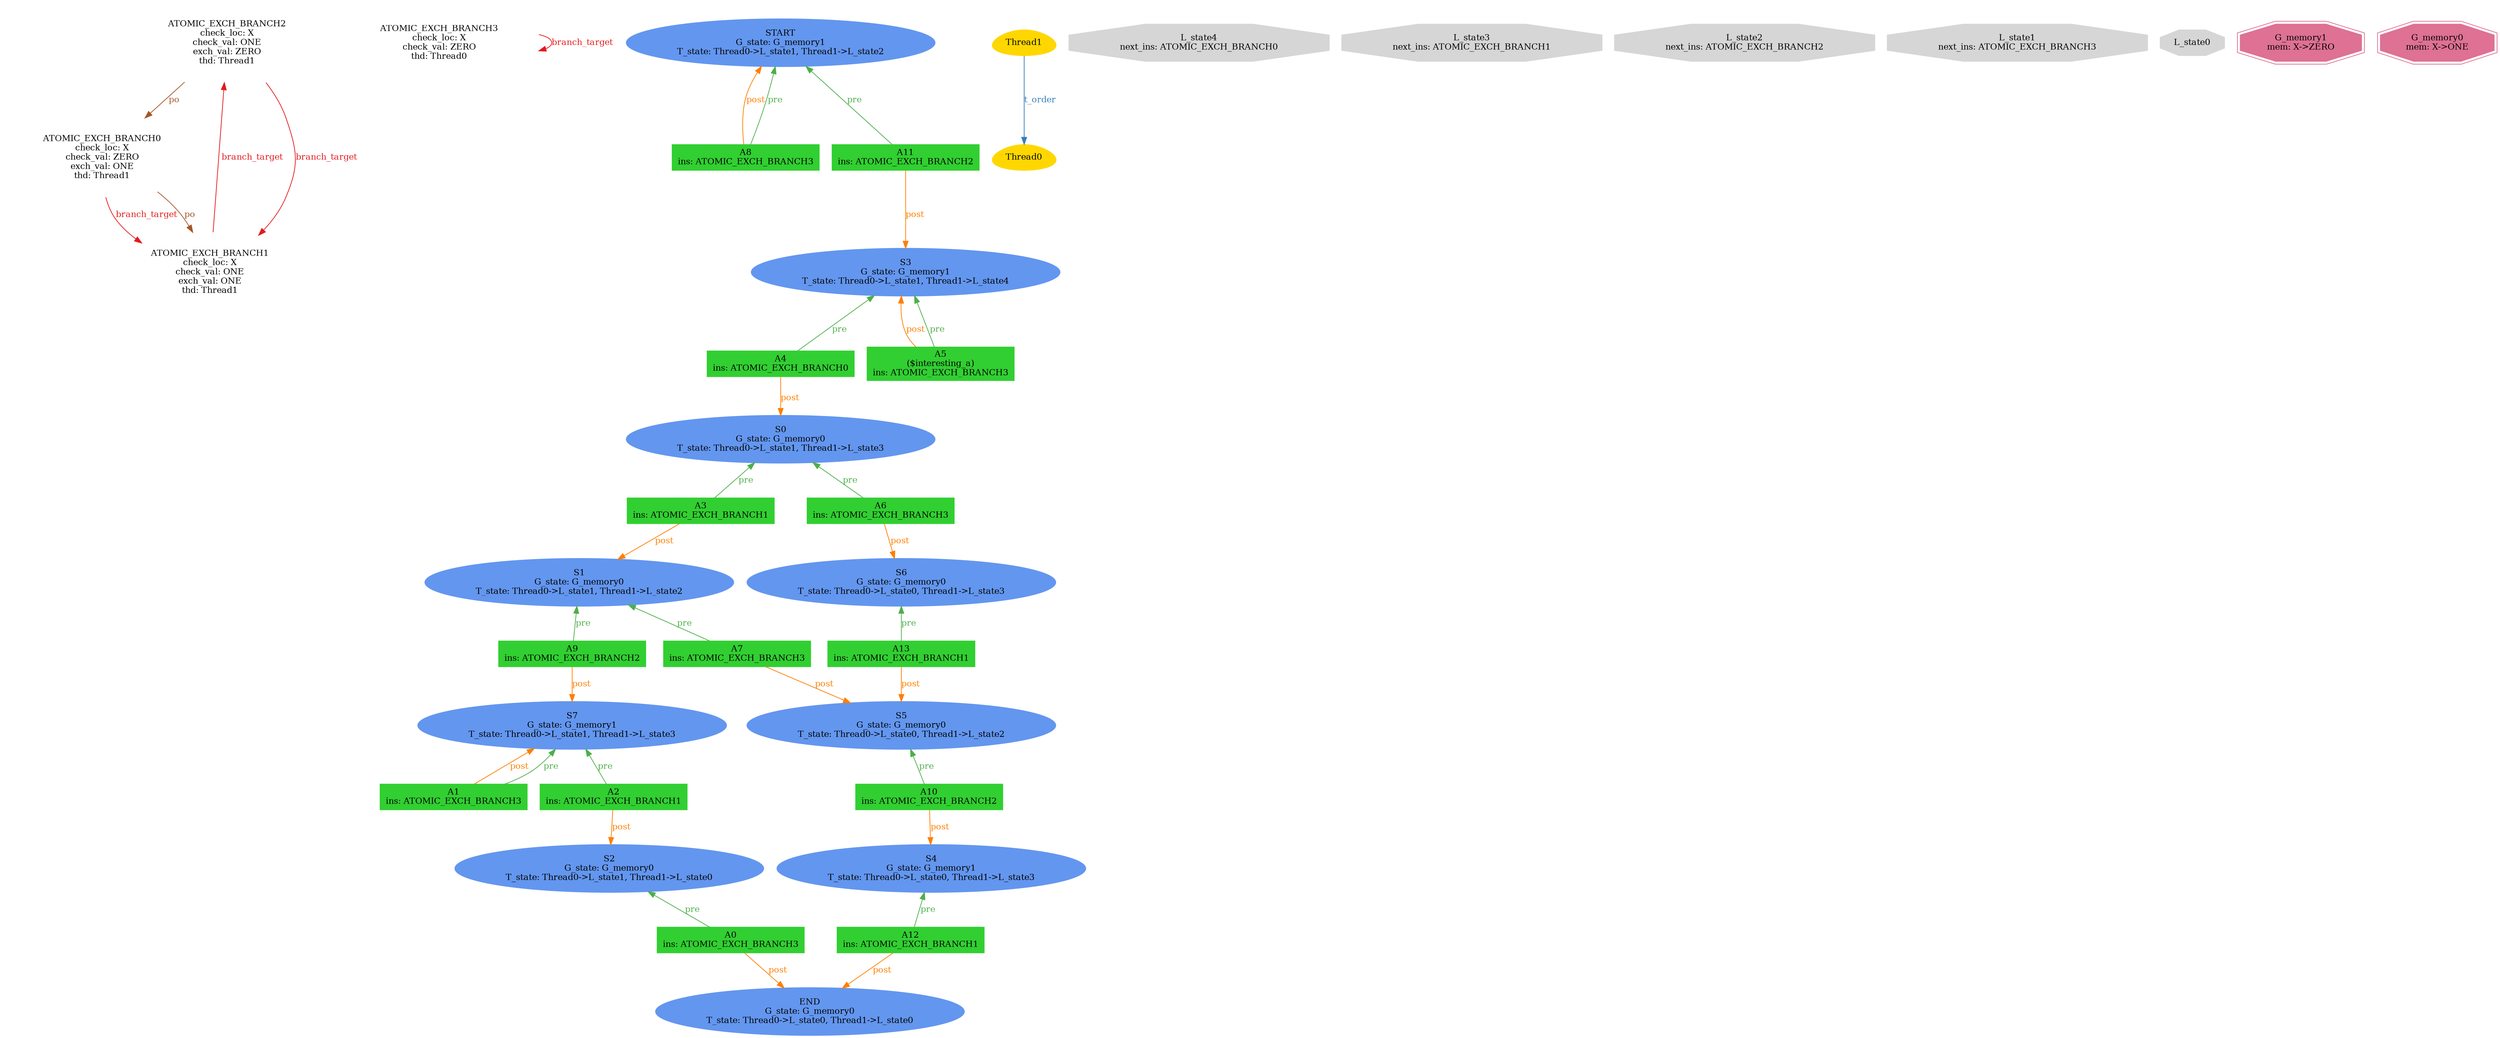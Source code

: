 digraph "graph" {
graph [fontsize=12]
node [fontsize=12]
edge [fontsize=12]
rankdir=TB;
"N25" -> "N24" [uuid = "<ATOMIC_EXCH_BRANCH0, ATOMIC_EXCH_BRANCH1>", color = "#e41a1c", fontcolor = "#e41a1c", style = "solid", label = "branch_target", dir = "forward", weight = "1"]
"N28" -> "N24" [uuid = "<ATOMIC_EXCH_BRANCH1, ATOMIC_EXCH_BRANCH2>", color = "#e41a1c", fontcolor = "#e41a1c", style = "solid", label = "branch_target", dir = "back", weight = "1"]
"N28" -> "N24" [uuid = "<ATOMIC_EXCH_BRANCH2, ATOMIC_EXCH_BRANCH1>", color = "#e41a1c", fontcolor = "#e41a1c", style = "solid", label = "branch_target", dir = "forward", weight = "1"]
"N21" -> "N21" [uuid = "<ATOMIC_EXCH_BRANCH3, ATOMIC_EXCH_BRANCH3>", color = "#e41a1c", fontcolor = "#e41a1c", style = "solid", label = "branch_target", dir = "forward", weight = "1"]
"N25" -> "N24" [uuid = "<ATOMIC_EXCH_BRANCH0, ATOMIC_EXCH_BRANCH1>", color = "#a65628", fontcolor = "#a65628", style = "solid", label = "po", dir = "forward", weight = "1"]
"N28" -> "N25" [uuid = "<ATOMIC_EXCH_BRANCH2, ATOMIC_EXCH_BRANCH0>", color = "#a65628", fontcolor = "#a65628", style = "solid", label = "po", dir = "forward", weight = "1"]
"N18" -> "N9" [uuid = "<A0, END>", color = "#ff7f00", fontcolor = "#ff7f00", style = "solid", label = "post", dir = "forward", weight = "1"]
"N27" -> "N26" [uuid = "<A1, S7>", color = "#ff7f00", fontcolor = "#ff7f00", style = "solid", label = "post", dir = "back", weight = "1"]
"N20" -> "N19" [uuid = "<A2, S2>", color = "#ff7f00", fontcolor = "#ff7f00", style = "solid", label = "post", dir = "forward", weight = "1"]
"N31" -> "N30" [uuid = "<A3, S1>", color = "#ff7f00", fontcolor = "#ff7f00", style = "solid", label = "post", dir = "forward", weight = "1"]
"N33" -> "N32" [uuid = "<A4, S0>", color = "#ff7f00", fontcolor = "#ff7f00", style = "solid", label = "post", dir = "forward", weight = "1"]
"N34" -> "N23" [uuid = "<A5, S3>", color = "#ff7f00", fontcolor = "#ff7f00", style = "solid", label = "post", dir = "back", weight = "1"]
"N16" -> "N15" [uuid = "<A6, S6>", color = "#ff7f00", fontcolor = "#ff7f00", style = "solid", label = "post", dir = "forward", weight = "1"]
"N17" -> "N13" [uuid = "<A7, S5>", color = "#ff7f00", fontcolor = "#ff7f00", style = "solid", label = "post", dir = "forward", weight = "1"]
"N36" -> "N22" [uuid = "<A8, START>", color = "#ff7f00", fontcolor = "#ff7f00", style = "solid", label = "post", dir = "back", weight = "1"]
"N29" -> "N27" [uuid = "<A9, S7>", color = "#ff7f00", fontcolor = "#ff7f00", style = "solid", label = "post", dir = "forward", weight = "1"]
"N12" -> "N11" [uuid = "<A10, S4>", color = "#ff7f00", fontcolor = "#ff7f00", style = "solid", label = "post", dir = "forward", weight = "1"]
"N35" -> "N34" [uuid = "<A11, S3>", color = "#ff7f00", fontcolor = "#ff7f00", style = "solid", label = "post", dir = "forward", weight = "1"]
"N10" -> "N9" [uuid = "<A12, END>", color = "#ff7f00", fontcolor = "#ff7f00", style = "solid", label = "post", dir = "forward", weight = "1"]
"N14" -> "N13" [uuid = "<A13, S5>", color = "#ff7f00", fontcolor = "#ff7f00", style = "solid", label = "post", dir = "forward", weight = "1"]
"N19" -> "N18" [uuid = "<A0, S2>", color = "#4daf4a", fontcolor = "#4daf4a", style = "solid", label = "pre", dir = "back", weight = "1"]
"N27" -> "N26" [uuid = "<A1, S7>", color = "#4daf4a", fontcolor = "#4daf4a", style = "solid", label = "pre", dir = "back", weight = "1"]
"N27" -> "N20" [uuid = "<A2, S7>", color = "#4daf4a", fontcolor = "#4daf4a", style = "solid", label = "pre", dir = "back", weight = "1"]
"N32" -> "N31" [uuid = "<A3, S0>", color = "#4daf4a", fontcolor = "#4daf4a", style = "solid", label = "pre", dir = "back", weight = "1"]
"N34" -> "N33" [uuid = "<A4, S3>", color = "#4daf4a", fontcolor = "#4daf4a", style = "solid", label = "pre", dir = "back", weight = "1"]
"N34" -> "N23" [uuid = "<A5, S3>", color = "#4daf4a", fontcolor = "#4daf4a", style = "solid", label = "pre", dir = "back", weight = "1"]
"N32" -> "N16" [uuid = "<A6, S0>", color = "#4daf4a", fontcolor = "#4daf4a", style = "solid", label = "pre", dir = "back", weight = "1"]
"N30" -> "N17" [uuid = "<A7, S1>", color = "#4daf4a", fontcolor = "#4daf4a", style = "solid", label = "pre", dir = "back", weight = "1"]
"N36" -> "N22" [uuid = "<A8, START>", color = "#4daf4a", fontcolor = "#4daf4a", style = "solid", label = "pre", dir = "back", weight = "1"]
"N30" -> "N29" [uuid = "<A9, S1>", color = "#4daf4a", fontcolor = "#4daf4a", style = "solid", label = "pre", dir = "back", weight = "1"]
"N13" -> "N12" [uuid = "<A10, S5>", color = "#4daf4a", fontcolor = "#4daf4a", style = "solid", label = "pre", dir = "back", weight = "1"]
"N36" -> "N35" [uuid = "<A11, START>", color = "#4daf4a", fontcolor = "#4daf4a", style = "solid", label = "pre", dir = "back", weight = "1"]
"N11" -> "N10" [uuid = "<A12, S4>", color = "#4daf4a", fontcolor = "#4daf4a", style = "solid", label = "pre", dir = "back", weight = "1"]
"N15" -> "N14" [uuid = "<A13, S6>", color = "#4daf4a", fontcolor = "#4daf4a", style = "solid", label = "pre", dir = "back", weight = "1"]
"N8" -> "N7" [uuid = "<Thread1, Thread0>", color = "#377eb8", fontcolor = "#377eb8", style = "solid", label = "t_order", dir = "forward", weight = "1"]
"N0" [uuid="L_state4", label="L_state4\nnext_ins: ATOMIC_EXCH_BRANCH0", color="#d6d6d6", fontcolor = "#000000", shape = "octagon", style = "filled, solid"]
"N1" [uuid="L_state3", label="L_state3\nnext_ins: ATOMIC_EXCH_BRANCH1", color="#d6d6d6", fontcolor = "#000000", shape = "octagon", style = "filled, solid"]
"N2" [uuid="L_state2", label="L_state2\nnext_ins: ATOMIC_EXCH_BRANCH2", color="#d6d6d6", fontcolor = "#000000", shape = "octagon", style = "filled, solid"]
"N3" [uuid="L_state1", label="L_state1\nnext_ins: ATOMIC_EXCH_BRANCH3", color="#d6d6d6", fontcolor = "#000000", shape = "octagon", style = "filled, solid"]
"N4" [uuid="L_state0", label="L_state0", color="#d6d6d6", fontcolor = "#000000", shape = "octagon", style = "filled, solid"]
"N5" [uuid="G_memory1", label="G_memory1\nmem: X->ZERO", color="#de7194", fontcolor = "#000000", shape = "doubleoctagon", style = "filled, solid"]
"N6" [uuid="G_memory0", label="G_memory0\nmem: X->ONE", color="#de7194", fontcolor = "#000000", shape = "doubleoctagon", style = "filled, solid"]
"N7" [uuid="Thread0", label="Thread0", color="#ffd700", fontcolor = "#000000", shape = "egg", style = "filled, solid"]
"N8" [uuid="Thread1", label="Thread1", color="#ffd700", fontcolor = "#000000", shape = "egg", style = "filled, solid"]
"N9" [uuid="END", label="END\nG_state: G_memory0\nT_state: Thread0->L_state0, Thread1->L_state0", color="#6396ef", fontcolor = "#000000", shape = "ellipse", style = "filled, solid"]
"N10" [uuid="A12", label="A12\nins: ATOMIC_EXCH_BRANCH1", color="#31cf31", fontcolor = "#000000", shape = "box", style = "filled, solid"]
"N11" [uuid="S4", label="S4\nG_state: G_memory1\nT_state: Thread0->L_state0, Thread1->L_state3", color="#6396ef", fontcolor = "#000000", shape = "ellipse", style = "filled, solid"]
"N12" [uuid="A10", label="A10\nins: ATOMIC_EXCH_BRANCH2", color="#31cf31", fontcolor = "#000000", shape = "box", style = "filled, solid"]
"N13" [uuid="S5", label="S5\nG_state: G_memory0\nT_state: Thread0->L_state0, Thread1->L_state2", color="#6396ef", fontcolor = "#000000", shape = "ellipse", style = "filled, solid"]
"N14" [uuid="A13", label="A13\nins: ATOMIC_EXCH_BRANCH1", color="#31cf31", fontcolor = "#000000", shape = "box", style = "filled, solid"]
"N15" [uuid="S6", label="S6\nG_state: G_memory0\nT_state: Thread0->L_state0, Thread1->L_state3", color="#6396ef", fontcolor = "#000000", shape = "ellipse", style = "filled, solid"]
"N16" [uuid="A6", label="A6\nins: ATOMIC_EXCH_BRANCH3", color="#31cf31", fontcolor = "#000000", shape = "box", style = "filled, solid"]
"N17" [uuid="A7", label="A7\nins: ATOMIC_EXCH_BRANCH3", color="#31cf31", fontcolor = "#000000", shape = "box", style = "filled, solid"]
"N18" [uuid="A0", label="A0\nins: ATOMIC_EXCH_BRANCH3", color="#31cf31", fontcolor = "#000000", shape = "box", style = "filled, solid"]
"N19" [uuid="S2", label="S2\nG_state: G_memory0\nT_state: Thread0->L_state1, Thread1->L_state0", color="#6396ef", fontcolor = "#000000", shape = "ellipse", style = "filled, solid"]
"N20" [uuid="A2", label="A2\nins: ATOMIC_EXCH_BRANCH1", color="#31cf31", fontcolor = "#000000", shape = "box", style = "filled, solid"]
"N21" [uuid="ATOMIC_EXCH_BRANCH3", label="ATOMIC_EXCH_BRANCH3\ncheck_loc: X\ncheck_val: ZERO\nthd: Thread0", color="#ffffff", fontcolor = "#000000", shape = "octagon", style = "filled, solid"]
"N22" [uuid="A8", label="A8\nins: ATOMIC_EXCH_BRANCH3", color="#31cf31", fontcolor = "#000000", shape = "box", style = "filled, solid"]
"N23" [uuid="A5", label="A5\n($interesting_a)\nins: ATOMIC_EXCH_BRANCH3", color="#31cf31", fontcolor = "#000000", shape = "box", style = "filled, solid"]
"N24" [uuid="ATOMIC_EXCH_BRANCH1", label="ATOMIC_EXCH_BRANCH1\ncheck_loc: X\ncheck_val: ONE\nexch_val: ONE\nthd: Thread1", color="#ffffff", fontcolor = "#000000", shape = "octagon", style = "filled, solid"]
"N25" [uuid="ATOMIC_EXCH_BRANCH0", label="ATOMIC_EXCH_BRANCH0\ncheck_loc: X\ncheck_val: ZERO\nexch_val: ONE\nthd: Thread1", color="#ffffff", fontcolor = "#000000", shape = "octagon", style = "filled, solid"]
"N26" [uuid="A1", label="A1\nins: ATOMIC_EXCH_BRANCH3", color="#31cf31", fontcolor = "#000000", shape = "box", style = "filled, solid"]
"N27" [uuid="S7", label="S7\nG_state: G_memory1\nT_state: Thread0->L_state1, Thread1->L_state3", color="#6396ef", fontcolor = "#000000", shape = "ellipse", style = "filled, solid"]
"N28" [uuid="ATOMIC_EXCH_BRANCH2", label="ATOMIC_EXCH_BRANCH2\ncheck_loc: X\ncheck_val: ONE\nexch_val: ZERO\nthd: Thread1", color="#ffffff", fontcolor = "#000000", shape = "octagon", style = "filled, solid"]
"N29" [uuid="A9", label="A9\nins: ATOMIC_EXCH_BRANCH2", color="#31cf31", fontcolor = "#000000", shape = "box", style = "filled, solid"]
"N30" [uuid="S1", label="S1\nG_state: G_memory0\nT_state: Thread0->L_state1, Thread1->L_state2", color="#6396ef", fontcolor = "#000000", shape = "ellipse", style = "filled, solid"]
"N31" [uuid="A3", label="A3\nins: ATOMIC_EXCH_BRANCH1", color="#31cf31", fontcolor = "#000000", shape = "box", style = "filled, solid"]
"N32" [uuid="S0", label="S0\nG_state: G_memory0\nT_state: Thread0->L_state1, Thread1->L_state3", color="#6396ef", fontcolor = "#000000", shape = "ellipse", style = "filled, solid"]
"N33" [uuid="A4", label="A4\nins: ATOMIC_EXCH_BRANCH0", color="#31cf31", fontcolor = "#000000", shape = "box", style = "filled, solid"]
"N34" [uuid="S3", label="S3\nG_state: G_memory1\nT_state: Thread0->L_state1, Thread1->L_state4", color="#6396ef", fontcolor = "#000000", shape = "ellipse", style = "filled, solid"]
"N35" [uuid="A11", label="A11\nins: ATOMIC_EXCH_BRANCH2", color="#31cf31", fontcolor = "#000000", shape = "box", style = "filled, solid"]
"N36" [uuid="START", label="START\nG_state: G_memory1\nT_state: Thread0->L_state1, Thread1->L_state2", color="#6396ef", fontcolor = "#000000", shape = "ellipse", style = "filled, solid"]
}
